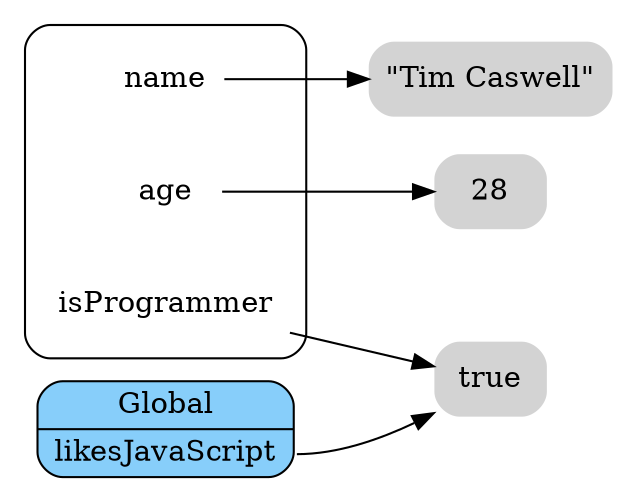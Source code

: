 digraph finite_state_machine {
	size="8,5"
	rankdir = "LR"
	
	subgraph cluster_0 {
    style =rounded;

    /* Free Variables */
    node [shape = plaintext, style=""]
    name; age; isProgrammer;

  }

	/* Objects */
  node [shape = Mrecord, fillcolor=lightskyblue, style=filled];
  global [label = "<__proto__>Global|<likesJavaScript>likesJavaScript"];

  /* Literals */
  node [shape = plaintext, fillcolor=lightGrey, style="filled,rounded"];
  timcaswell [label="\"Tim Caswell\""]
  n28 [label="28"]
  true [label="true"]

  name -> timcaswell;
  age -> n28;
  isProgrammer -> true;
  global:likesJavaScript -> true;
  
}